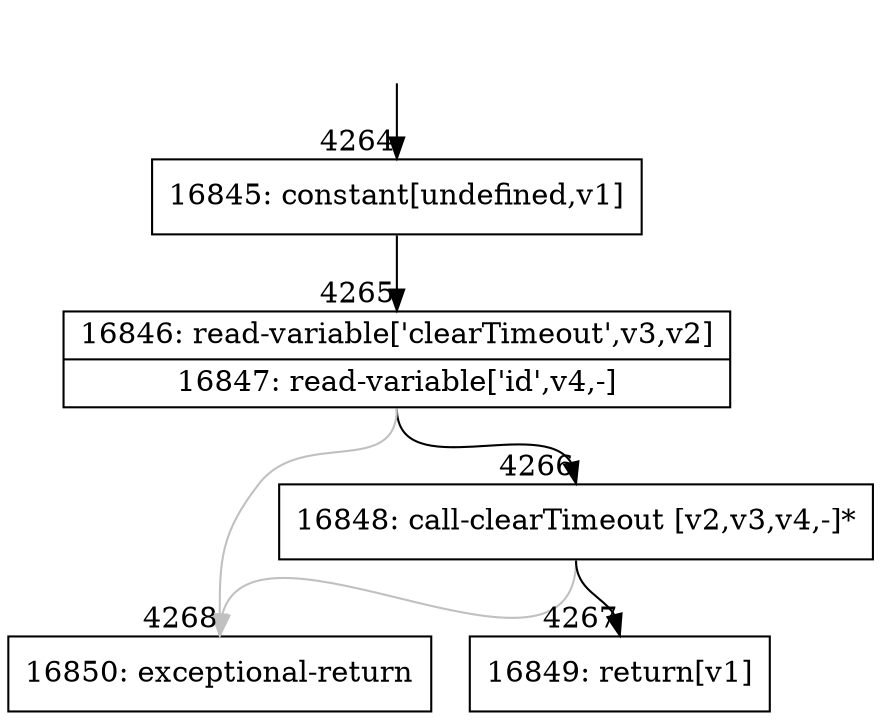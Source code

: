 digraph {
rankdir="TD"
BB_entry191[shape=none,label=""];
BB_entry191 -> BB4264 [tailport=s, headport=n, headlabel="    4264"]
BB4264 [shape=record label="{16845: constant[undefined,v1]}" ] 
BB4264 -> BB4265 [tailport=s, headport=n, headlabel="      4265"]
BB4265 [shape=record label="{16846: read-variable['clearTimeout',v3,v2]|16847: read-variable['id',v4,-]}" ] 
BB4265 -> BB4266 [tailport=s, headport=n, headlabel="      4266"]
BB4265 -> BB4268 [tailport=s, headport=n, color=gray, headlabel="      4268"]
BB4266 [shape=record label="{16848: call-clearTimeout [v2,v3,v4,-]*}" ] 
BB4266 -> BB4267 [tailport=s, headport=n, headlabel="      4267"]
BB4266 -> BB4268 [tailport=s, headport=n, color=gray]
BB4267 [shape=record label="{16849: return[v1]}" ] 
BB4268 [shape=record label="{16850: exceptional-return}" ] 
//#$~ 5807
}
